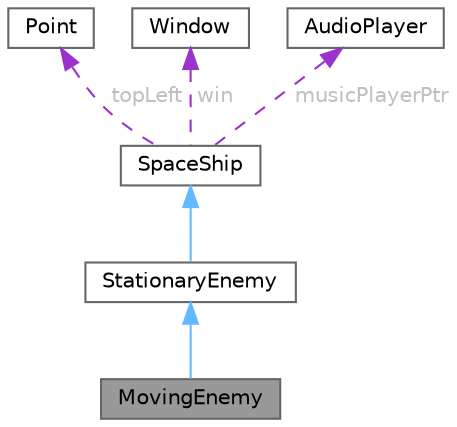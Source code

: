 digraph "MovingEnemy"
{
 // LATEX_PDF_SIZE
  bgcolor="transparent";
  edge [fontname=Helvetica,fontsize=10,labelfontname=Helvetica,labelfontsize=10];
  node [fontname=Helvetica,fontsize=10,shape=box,height=0.2,width=0.4];
  Node1 [id="Node000001",label="MovingEnemy",height=0.2,width=0.4,color="gray40", fillcolor="grey60", style="filled", fontcolor="black",tooltip=" "];
  Node2 -> Node1 [id="edge1_Node000001_Node000002",dir="back",color="steelblue1",style="solid",tooltip=" "];
  Node2 [id="Node000002",label="StationaryEnemy",height=0.2,width=0.4,color="gray40", fillcolor="white", style="filled",URL="$class_stationary_enemy.html",tooltip=" "];
  Node3 -> Node2 [id="edge2_Node000002_Node000003",dir="back",color="steelblue1",style="solid",tooltip=" "];
  Node3 [id="Node000003",label="SpaceShip",height=0.2,width=0.4,color="gray40", fillcolor="white", style="filled",URL="$class_space_ship.html",tooltip=" "];
  Node4 -> Node3 [id="edge3_Node000003_Node000004",dir="back",color="darkorchid3",style="dashed",tooltip=" ",label=" topLeft",fontcolor="grey" ];
  Node4 [id="Node000004",label="Point",height=0.2,width=0.4,color="gray40", fillcolor="white", style="filled",URL="$struct_point.html",tooltip=" "];
  Node5 -> Node3 [id="edge4_Node000003_Node000005",dir="back",color="darkorchid3",style="dashed",tooltip=" ",label=" win",fontcolor="grey" ];
  Node5 [id="Node000005",label="Window",height=0.2,width=0.4,color="gray40", fillcolor="white", style="filled",URL="$class_window.html",tooltip=" "];
  Node6 -> Node3 [id="edge5_Node000003_Node000006",dir="back",color="darkorchid3",style="dashed",tooltip=" ",label=" musicPlayerPtr",fontcolor="grey" ];
  Node6 [id="Node000006",label="AudioPlayer",height=0.2,width=0.4,color="gray40", fillcolor="white", style="filled",URL="$class_audio_player.html",tooltip=" "];
}
